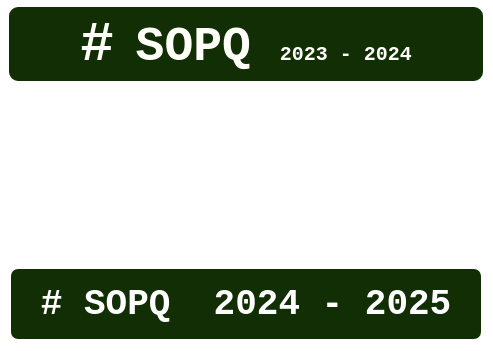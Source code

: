 <mxfile version="25.0.1">
  <diagram name="Página-1" id="BLRhey2DPy-YAIubBvOL">
    <mxGraphModel dx="1434" dy="823" grid="1" gridSize="10" guides="1" tooltips="1" connect="1" arrows="1" fold="1" page="1" pageScale="1" pageWidth="850" pageHeight="1100" math="0" shadow="0">
      <root>
        <mxCell id="0" />
        <mxCell id="1" parent="0" />
        <mxCell id="VFQujHKynUK1W60vRPYy-1" value="&lt;font face=&quot;Courier New&quot;&gt;&lt;b&gt;&lt;font style=&quot;&quot; color=&quot;#fffffa&quot;&gt;&lt;font style=&quot;font-size: 28px;&quot;&gt;#&lt;/font&gt;&lt;font style=&quot;font-size: 18px;&quot;&gt;&amp;nbsp;&lt;/font&gt;&lt;/font&gt;&lt;font style=&quot;font-size: 24px;&quot; color=&quot;#fffffa&quot;&gt;SOPQ &lt;/font&gt;&lt;font size=&quot;1&quot; style=&quot;&quot; color=&quot;#fffffa&quot;&gt;2023 - 2024&lt;/font&gt;&lt;/b&gt;&lt;/font&gt;" style="rounded=1;whiteSpace=wrap;html=1;fillColor=#112e05;verticalAlign=middle;strokeColor=#ffffff;strokeWidth=3;" vertex="1" parent="1">
          <mxGeometry x="220" y="110" width="240" height="40" as="geometry" />
        </mxCell>
        <mxCell id="VFQujHKynUK1W60vRPYy-2" value="" style="rounded=1;whiteSpace=wrap;html=1;fillStyle=solid;fillColor=#112E05;strokeColor=#FFFFFF;strokeWidth=5;" vertex="1" parent="1">
          <mxGeometry x="220" y="240" width="240" height="40" as="geometry" />
        </mxCell>
        <mxCell id="VFQujHKynUK1W60vRPYy-3" value="&lt;font face=&quot;Courier New&quot;&gt;# SOPQ&amp;nbsp; 2024 - 2025&lt;/font&gt;" style="text;strokeColor=none;align=center;fillColor=none;html=1;verticalAlign=middle;whiteSpace=wrap;rounded=0;fontColor=#FFFFFF;fontStyle=1;fontSize=18;fontFamily=Times New Roman;" vertex="1" parent="1">
          <mxGeometry x="230" y="245" width="220" height="30" as="geometry" />
        </mxCell>
      </root>
    </mxGraphModel>
  </diagram>
</mxfile>

